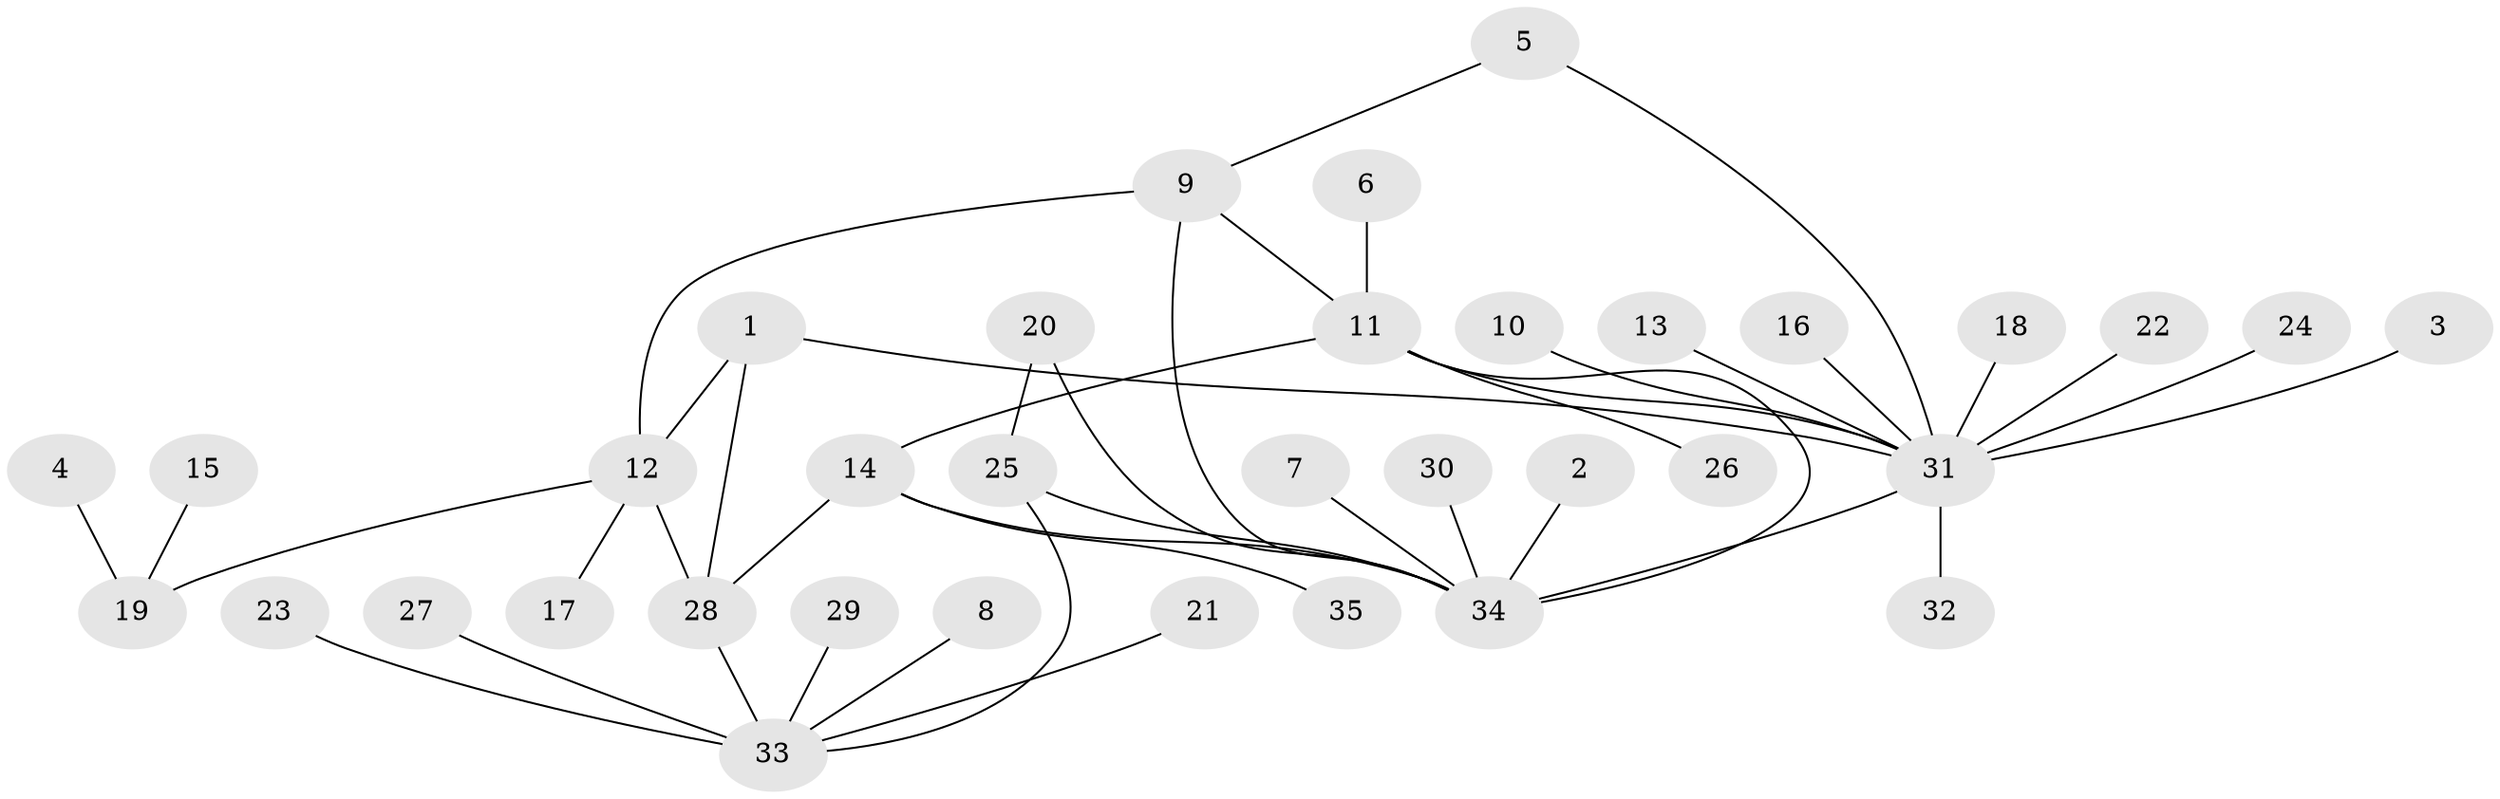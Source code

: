 // original degree distribution, {4: 0.028985507246376812, 3: 0.07246376811594203, 16: 0.014492753623188406, 10: 0.014492753623188406, 6: 0.043478260869565216, 5: 0.057971014492753624, 12: 0.014492753623188406, 8: 0.014492753623188406, 1: 0.6231884057971014, 2: 0.11594202898550725}
// Generated by graph-tools (version 1.1) at 2025/37/03/04/25 23:37:47]
// undirected, 35 vertices, 43 edges
graph export_dot {
  node [color=gray90,style=filled];
  1;
  2;
  3;
  4;
  5;
  6;
  7;
  8;
  9;
  10;
  11;
  12;
  13;
  14;
  15;
  16;
  17;
  18;
  19;
  20;
  21;
  22;
  23;
  24;
  25;
  26;
  27;
  28;
  29;
  30;
  31;
  32;
  33;
  34;
  35;
  1 -- 12 [weight=1.0];
  1 -- 28 [weight=2.0];
  1 -- 31 [weight=2.0];
  2 -- 34 [weight=1.0];
  3 -- 31 [weight=1.0];
  4 -- 19 [weight=1.0];
  5 -- 9 [weight=1.0];
  5 -- 31 [weight=1.0];
  6 -- 11 [weight=1.0];
  7 -- 34 [weight=1.0];
  8 -- 33 [weight=1.0];
  9 -- 11 [weight=1.0];
  9 -- 12 [weight=2.0];
  9 -- 34 [weight=1.0];
  10 -- 31 [weight=1.0];
  11 -- 14 [weight=2.0];
  11 -- 26 [weight=1.0];
  11 -- 31 [weight=1.0];
  11 -- 34 [weight=2.0];
  12 -- 17 [weight=1.0];
  12 -- 19 [weight=1.0];
  12 -- 28 [weight=1.0];
  13 -- 31 [weight=1.0];
  14 -- 28 [weight=1.0];
  14 -- 34 [weight=1.0];
  14 -- 35 [weight=1.0];
  15 -- 19 [weight=1.0];
  16 -- 31 [weight=1.0];
  18 -- 31 [weight=1.0];
  20 -- 25 [weight=1.0];
  20 -- 34 [weight=1.0];
  21 -- 33 [weight=1.0];
  22 -- 31 [weight=1.0];
  23 -- 33 [weight=1.0];
  24 -- 31 [weight=1.0];
  25 -- 33 [weight=1.0];
  25 -- 34 [weight=1.0];
  27 -- 33 [weight=1.0];
  28 -- 33 [weight=2.0];
  29 -- 33 [weight=1.0];
  30 -- 34 [weight=1.0];
  31 -- 32 [weight=1.0];
  31 -- 34 [weight=1.0];
}
